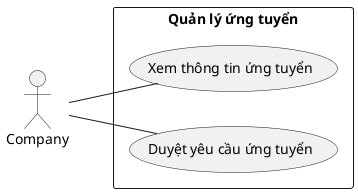 @startuml QuanLyUngTuyen
left to right direction

actor "Company" as congTyTuyenDung

rectangle "Quản lý ứng tuyển" {
    usecase "Xem thông tin ứng tuyển" as xemThongTinUngTuyen
    usecase "Duyệt yêu cầu ứng tuyển" as duyetYeuCauUngTuyen
}

congTyTuyenDung -- xemThongTinUngTuyen
congTyTuyenDung -- duyetYeuCauUngTuyen

@enduml
```